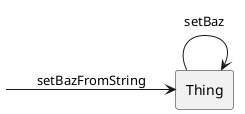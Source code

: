@startuml communication
skinparam linestyle ortho
left to right direction

label " " as external
rectangle "Thing" as thing

external -[plain]-> thing: setBazFromString
thing -[plain]-> thing: setBaz

@enduml

